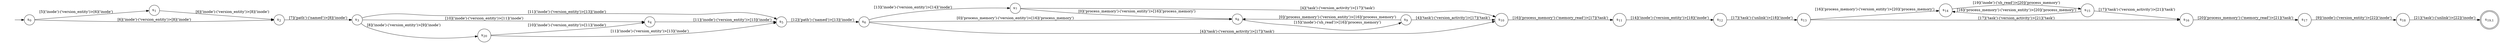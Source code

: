 digraph DFA {
    rankdir = LR;
    I [style = invis];
    I -> S0;
    S0 [label = <s<sub>0</sub>>, shape = circle];
    S1 [label = <s<sub>1</sub>>, shape = circle];
    S2 [label = <s<sub>2</sub>>, shape = circle];
    S3 [label = <s<sub>3</sub>>, shape = circle];
    S4 [label = <s<sub>4</sub>>, shape = circle];
    S5 [label = <s<sub>5</sub>>, shape = circle];
    S6 [label = <s<sub>6</sub>>, shape = circle];
    S7 [label = <s<sub>7</sub>>, shape = circle];
    S8 [label = <s<sub>8</sub>>, shape = circle];
    S9 [label = <s<sub>9</sub>>, shape = circle];
    S10 [label = <s<sub>10</sub>>, shape = circle];
    S11 [label = <s<sub>11</sub>>, shape = circle];
    S12 [label = <s<sub>12</sub>>, shape = circle];
    S13 [label = <s<sub>13</sub>>, shape = circle];
    S14 [label = <s<sub>14</sub>>, shape = circle];
    S15 [label = <s<sub>15</sub>>, shape = circle];
    S15 -> S14 [label = "[16]('process_memory')-('version_entity')>[20]('process_memory')"];
    S16 [label = <s<sub>16</sub>>, shape = circle];
    S17 [label = <s<sub>17</sub>>, shape = circle];
    S18 [label = <s<sub>18</sub>>, shape = circle];
    S19 [label = <s<sub>19,1</sub>>, shape = circle, peripheries = 2];
    S18 -> S19 [label = "[21]('task')-('unlink')>[22]('inode')"];
    S17 -> S18 [label = "[9]('inode')-('version_entity')>[22]('inode')"];
    S16 -> S17 [label = "[20]('process_memory')-('memory_read')>[21]('task')"];
    S15 -> S16 [label = "[17]('task')-('version_activity')>[21]('task')"];
    S14 -> S15 [label = "[19]('inode')-('sh_read')>[20]('process_memory')"];
    S13 -> S14 [label = "[16]('process_memory')-('version_entity')>[20]('process_memory')"];
    S13 -> S16 [label = "[17]('task')-('version_activity')>[21]('task')"];
    S12 -> S13 [label = "[17]('task')-('unlink')>[18]('inode')"];
    S11 -> S12 [label = "[14]('inode')-('version_entity')>[18]('inode')"];
    S10 -> S11 [label = "[16]('process_memory')-('memory_read')>[17]('task')"];
    S9 -> S10 [label = "[4]('task')-('version_activity')>[17]('task')"];
    S9 -> S8 [label = "[0]('process_memory')-('version_entity')>[16]('process_memory')"];
    S8 -> S9 [label = "[15]('inode')-('sh_read')>[16]('process_memory')"];
    S7 -> S8 [label = "[0]('process_memory')-('version_entity')>[16]('process_memory')"];
    S7 -> S10 [label = "[4]('task')-('version_activity')>[17]('task')"];
    S6 -> S7 [label = "[13]('inode')-('version_entity')>[14]('inode')"];
    S6 -> S8 [label = "[0]('process_memory')-('version_entity')>[16]('process_memory')"];
    S6 -> S10 [label = "[4]('task')-('version_activity')>[17]('task')"];
    S5 -> S6 [label = "[12]('path')-('named')>[13]('inode')"];
    S4 -> S5 [label = "[11]('inode')-('version_entity')>[13]('inode')"];
    S3 -> S4 [label = "[10]('inode')-('version_entity')>[11]('inode')"];
    S20 [label = <s<sub>20</sub>>, shape = circle];
    S20 -> S4 [label = "[10]('inode')-('version_entity')>[11]('inode')"];
    S20 -> S5 [label = "[11]('inode')-('version_entity')>[13]('inode')"];
    S3 -> S20 [label = "[8]('inode')-('version_entity')>[9]('inode')"];
    S3 -> S5 [label = "[11]('inode')-('version_entity')>[13]('inode')"];
    S2 -> S3 [label = "[7]('path')-('named')>[8]('inode')"];
    S1 -> S2 [label = "[6]('inode')-('version_entity')>[8]('inode')"];
    S0 -> S1 [label = "[5]('inode')-('version_entity')>[6]('inode')"];
    S0 -> S2 [label = "[6]('inode')-('version_entity')>[8]('inode')"];
}
